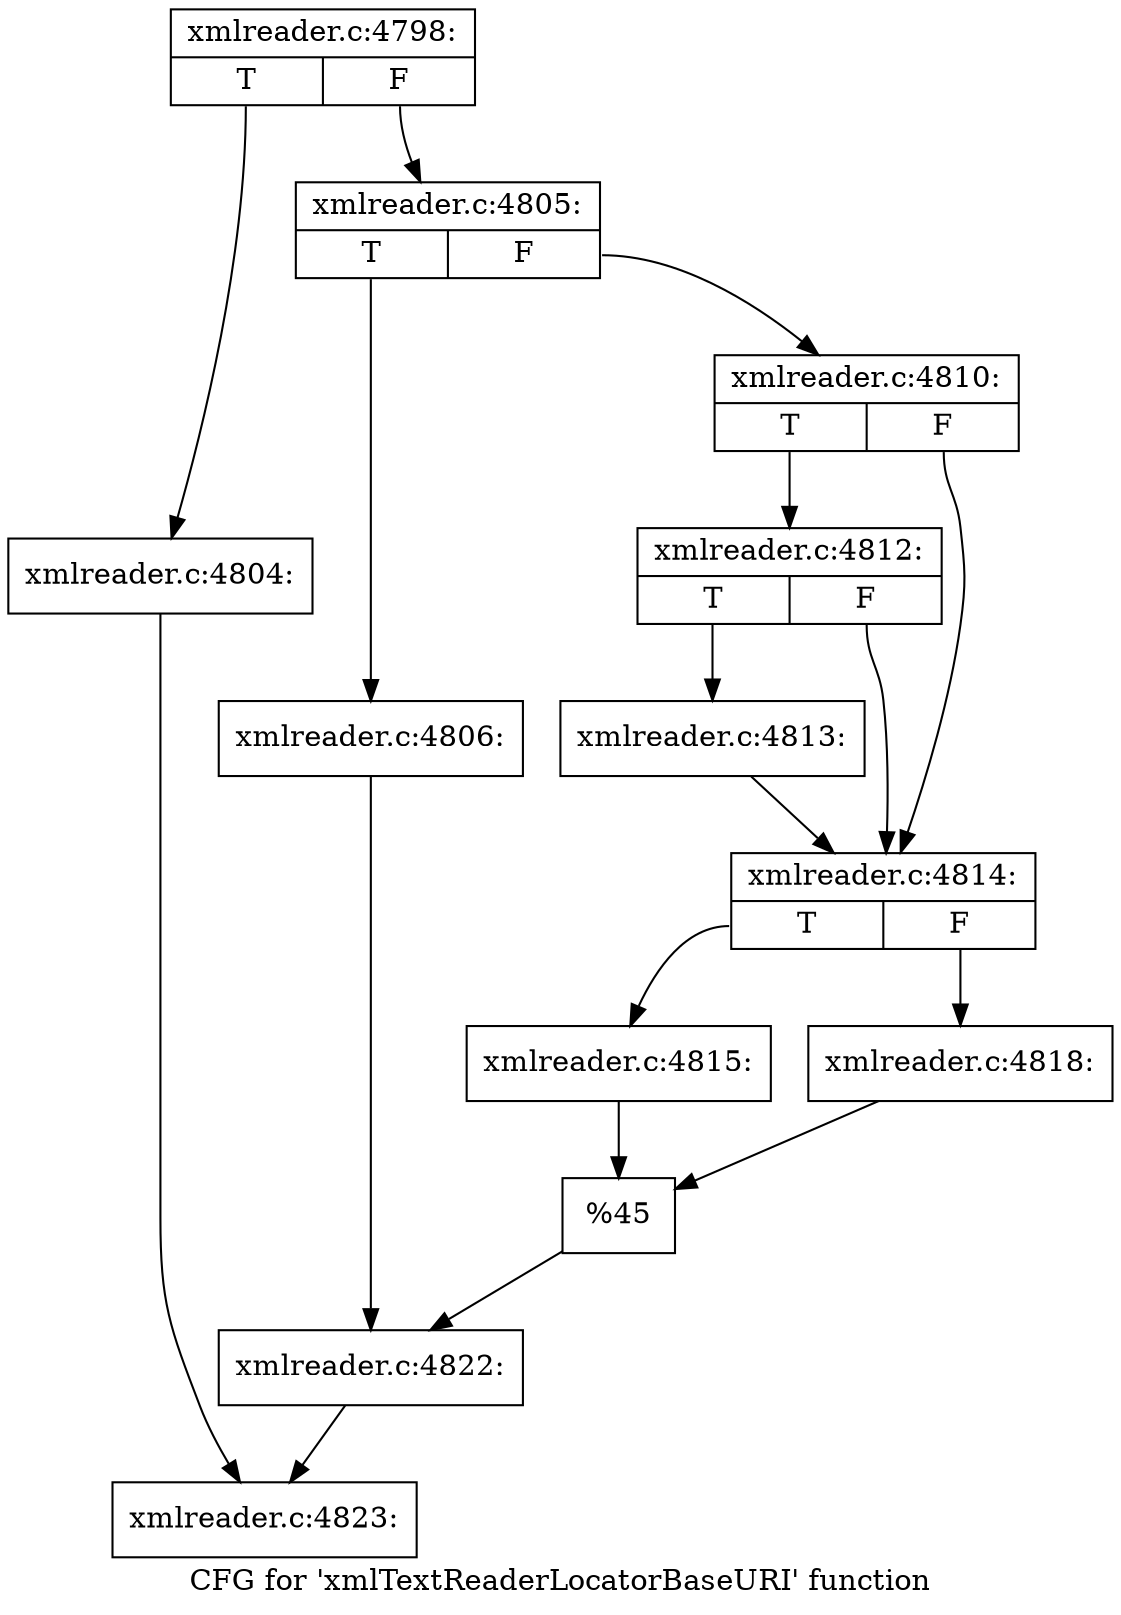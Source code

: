 digraph "CFG for 'xmlTextReaderLocatorBaseURI' function" {
	label="CFG for 'xmlTextReaderLocatorBaseURI' function";

	Node0x48b2170 [shape=record,label="{xmlreader.c:4798:|{<s0>T|<s1>F}}"];
	Node0x48b2170:s0 -> Node0x48b6810;
	Node0x48b2170:s1 -> Node0x48b6860;
	Node0x48b6810 [shape=record,label="{xmlreader.c:4804:}"];
	Node0x48b6810 -> Node0x48b38e0;
	Node0x48b6860 [shape=record,label="{xmlreader.c:4805:|{<s0>T|<s1>F}}"];
	Node0x48b6860:s0 -> Node0x48b6cc0;
	Node0x48b6860:s1 -> Node0x48b6d60;
	Node0x48b6cc0 [shape=record,label="{xmlreader.c:4806:}"];
	Node0x48b6cc0 -> Node0x48b6d10;
	Node0x48b6d60 [shape=record,label="{xmlreader.c:4810:|{<s0>T|<s1>F}}"];
	Node0x48b6d60:s0 -> Node0x47c19b0;
	Node0x48b6d60:s1 -> Node0x47c1960;
	Node0x47c19b0 [shape=record,label="{xmlreader.c:4812:|{<s0>T|<s1>F}}"];
	Node0x47c19b0:s0 -> Node0x47c1910;
	Node0x47c19b0:s1 -> Node0x47c1960;
	Node0x47c1910 [shape=record,label="{xmlreader.c:4813:}"];
	Node0x47c1910 -> Node0x47c1960;
	Node0x47c1960 [shape=record,label="{xmlreader.c:4814:|{<s0>T|<s1>F}}"];
	Node0x47c1960:s0 -> Node0x47c2880;
	Node0x47c1960:s1 -> Node0x47c2920;
	Node0x47c2880 [shape=record,label="{xmlreader.c:4815:}"];
	Node0x47c2880 -> Node0x47c28d0;
	Node0x47c2920 [shape=record,label="{xmlreader.c:4818:}"];
	Node0x47c2920 -> Node0x47c28d0;
	Node0x47c28d0 [shape=record,label="{%45}"];
	Node0x47c28d0 -> Node0x48b6d10;
	Node0x48b6d10 [shape=record,label="{xmlreader.c:4822:}"];
	Node0x48b6d10 -> Node0x48b38e0;
	Node0x48b38e0 [shape=record,label="{xmlreader.c:4823:}"];
}

